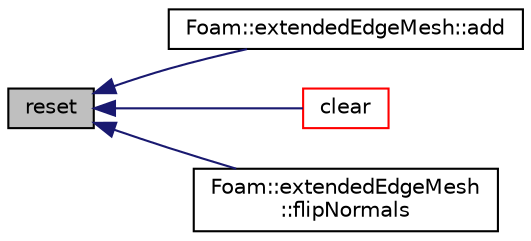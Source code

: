digraph "reset"
{
  bgcolor="transparent";
  edge [fontname="Helvetica",fontsize="10",labelfontname="Helvetica",labelfontsize="10"];
  node [fontname="Helvetica",fontsize="10",shape=record];
  rankdir="LR";
  Node791 [label="reset",height=0.2,width=0.4,color="black", fillcolor="grey75", style="filled", fontcolor="black"];
  Node791 -> Node792 [dir="back",color="midnightblue",fontsize="10",style="solid",fontname="Helvetica"];
  Node792 [label="Foam::extendedEdgeMesh::add",height=0.2,width=0.4,color="black",URL="$a22549.html#af07e0aa40a7a71b92a74dd6b77a44ad3",tooltip="Add extendedEdgeMesh. No filtering of duplicates. "];
  Node791 -> Node793 [dir="back",color="midnightblue",fontsize="10",style="solid",fontname="Helvetica"];
  Node793 [label="clear",height=0.2,width=0.4,color="red",URL="$a22517.html#ac8bb3912a3ce86b15842e79d0b421204",tooltip="Clear all storage. "];
  Node791 -> Node800 [dir="back",color="midnightblue",fontsize="10",style="solid",fontname="Helvetica"];
  Node800 [label="Foam::extendedEdgeMesh\l::flipNormals",height=0.2,width=0.4,color="black",URL="$a22549.html#ace7a4ec5b5de12179b1d4194ea408066",tooltip="Flip normals. All concave become convex, all internal external. "];
}
